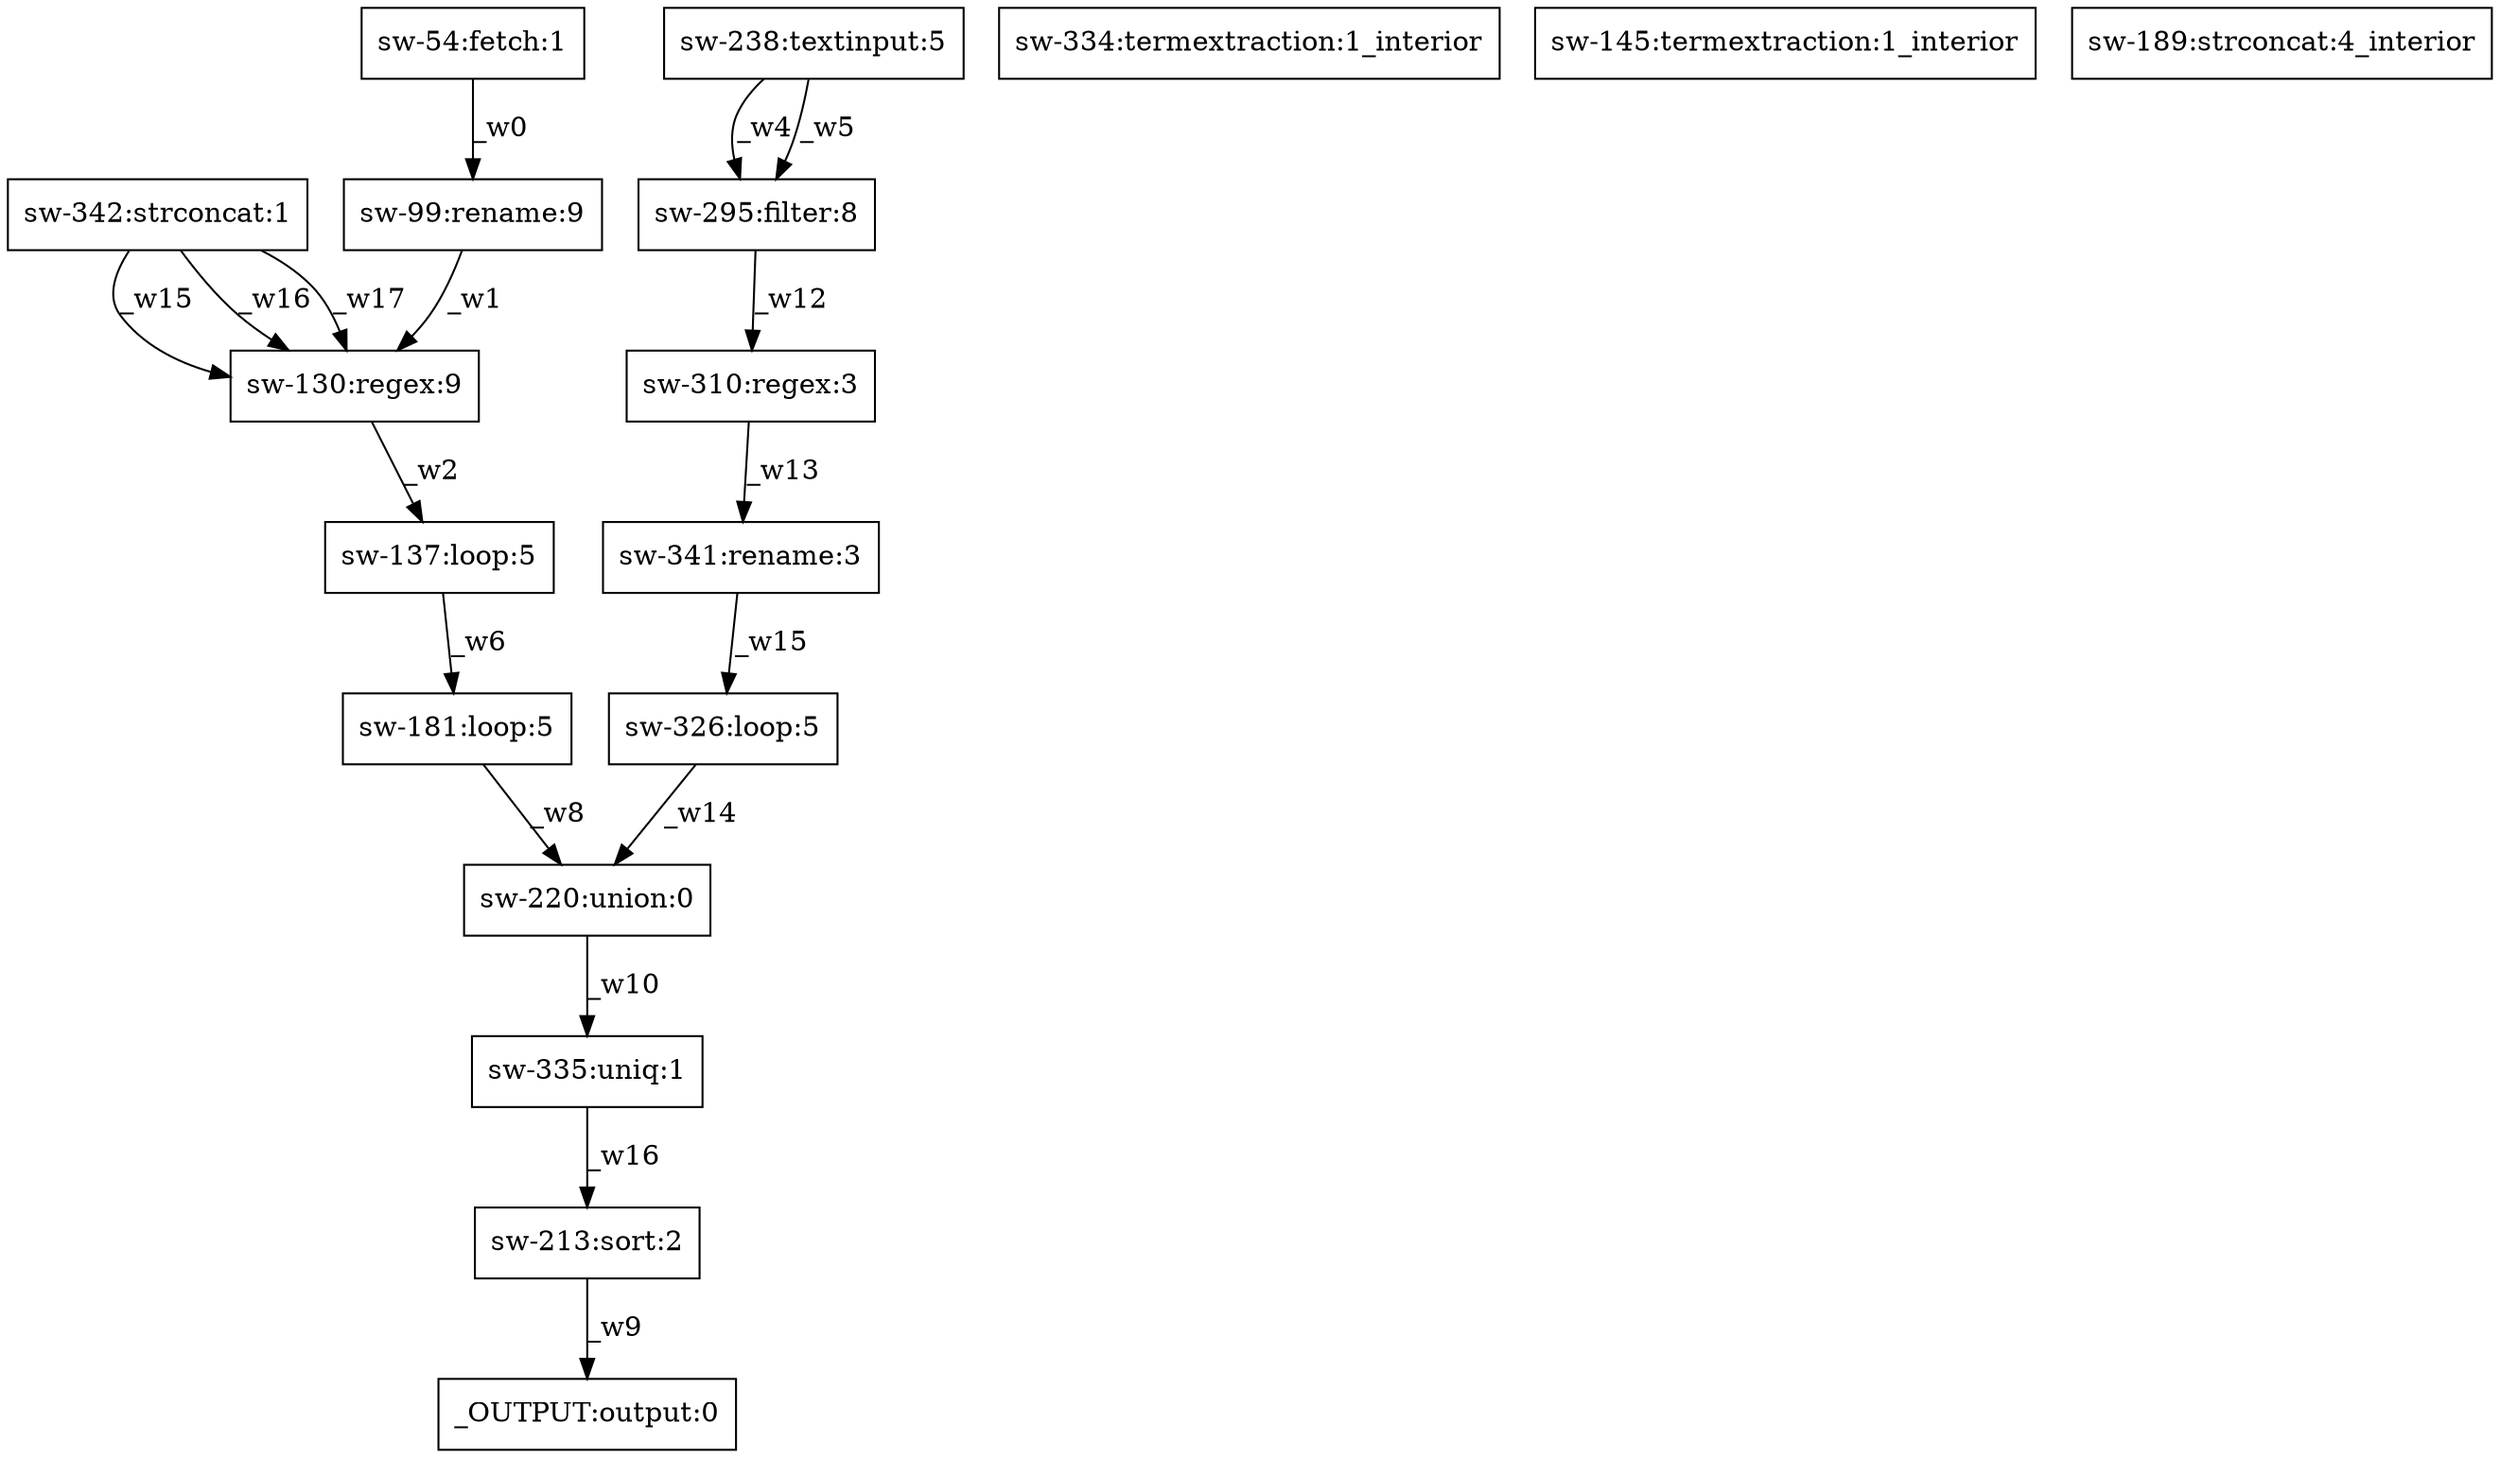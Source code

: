 digraph test1 { node [shape=box] "sw-341" [label="sw-341:rename:3"];"sw-137" [label="sw-137:loop:5"];"_OUTPUT" [label="_OUTPUT:output:0"];"sw-130" [label="sw-130:regex:9"];"sw-326" [label="sw-326:loop:5"];"sw-54" [label="sw-54:fetch:1"];"sw-342" [label="sw-342:strconcat:1"];"sw-181" [label="sw-181:loop:5"];"sw-213" [label="sw-213:sort:2"];"sw-310" [label="sw-310:regex:3"];"sw-335" [label="sw-335:uniq:1"];"sw-220" [label="sw-220:union:0"];"sw-334" [label="sw-334:termextraction:1_interior"];"sw-145" [label="sw-145:termextraction:1_interior"];"sw-238" [label="sw-238:textinput:5"];"sw-99" [label="sw-99:rename:9"];"sw-189" [label="sw-189:strconcat:4_interior"];"sw-295" [label="sw-295:filter:8"];"sw-54" -> "sw-99" [label="_w0"];"sw-99" -> "sw-130" [label="_w1"];"sw-130" -> "sw-137" [label="_w2"];"sw-238" -> "sw-295" [label="_w4"];"sw-238" -> "sw-295" [label="_w5"];"sw-137" -> "sw-181" [label="_w6"];"sw-181" -> "sw-220" [label="_w8"];"sw-213" -> "_OUTPUT" [label="_w9"];"sw-220" -> "sw-335" [label="_w10"];"sw-295" -> "sw-310" [label="_w12"];"sw-310" -> "sw-341" [label="_w13"];"sw-326" -> "sw-220" [label="_w14"];"sw-341" -> "sw-326" [label="_w15"];"sw-335" -> "sw-213" [label="_w16"];"sw-342" -> "sw-130" [label="_w15"];"sw-342" -> "sw-130" [label="_w16"];"sw-342" -> "sw-130" [label="_w17"];}